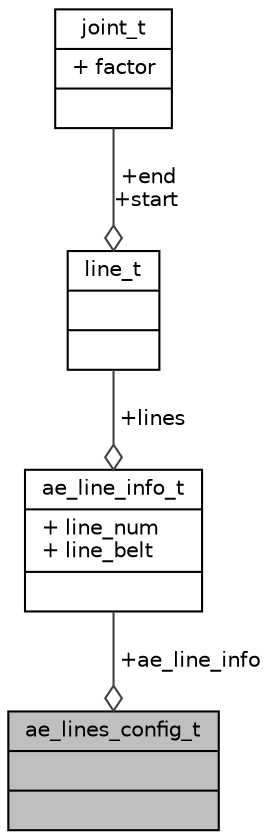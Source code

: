 digraph "ae_lines_config_t"
{
 // INTERACTIVE_SVG=YES
 // LATEX_PDF_SIZE
  bgcolor="transparent";
  edge [fontname="Helvetica",fontsize="10",labelfontname="Helvetica",labelfontsize="10"];
  node [fontname="Helvetica",fontsize="10",shape=record];
  Node1 [label="{ae_lines_config_t\n||}",height=0.2,width=0.4,color="black", fillcolor="grey75", style="filled", fontcolor="black",tooltip="Description of AE LINE configuration."];
  Node2 -> Node1 [color="grey25",fontsize="10",style="solid",label=" +ae_line_info" ,arrowhead="odiamond",fontname="Helvetica"];
  Node2 [label="{ae_line_info_t\n|+ line_num\l+ line_belt\l|}",height=0.2,width=0.4,color="black",URL="$d5/d66/structae__line__info__t.html",tooltip="Description of AE LINE configuration for one exposure frame."];
  Node3 -> Node2 [color="grey25",fontsize="10",style="solid",label=" +lines" ,arrowhead="odiamond",fontname="Helvetica"];
  Node3 [label="{line_t\n||}",height=0.2,width=0.4,color="black",URL="$dd/d43/structline__t.html",tooltip="Description of an AE LINE."];
  Node4 -> Node3 [color="grey25",fontsize="10",style="solid",label=" +end\n+start" ,arrowhead="odiamond",fontname="Helvetica"];
  Node4 [label="{joint_t\n|+ factor\l|}",height=0.2,width=0.4,color="black",URL="$d4/dcd/structjoint__t.html",tooltip="Description of an joint on AE LINE."];
}
